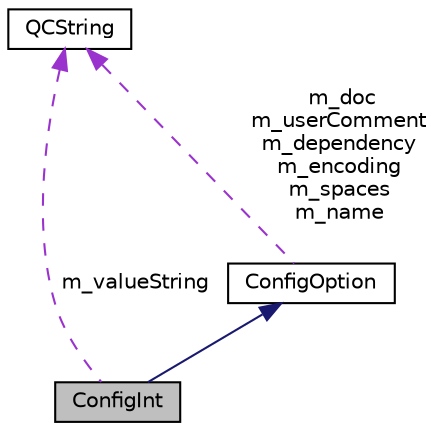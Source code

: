 digraph "ConfigInt"
{
 // INTERACTIVE_SVG=YES
 // LATEX_PDF_SIZE
  edge [fontname="Helvetica",fontsize="10",labelfontname="Helvetica",labelfontsize="10"];
  node [fontname="Helvetica",fontsize="10",shape=record];
  Node1 [label="ConfigInt",height=0.2,width=0.4,color="black", fillcolor="grey75", style="filled", fontcolor="black",tooltip="Class representing an integer type option."];
  Node2 -> Node1 [dir="back",color="midnightblue",fontsize="10",style="solid",fontname="Helvetica"];
  Node2 [label="ConfigOption",height=0.2,width=0.4,color="black", fillcolor="white", style="filled",URL="$d2/dd3/class_config_option.html",tooltip="Abstract base class for any configuration option."];
  Node3 -> Node2 [dir="back",color="darkorchid3",fontsize="10",style="dashed",label=" m_doc\nm_userComment\nm_dependency\nm_encoding\nm_spaces\nm_name" ,fontname="Helvetica"];
  Node3 [label="QCString",height=0.2,width=0.4,color="black", fillcolor="white", style="filled",URL="$d9/d45/class_q_c_string.html",tooltip="This is an alternative implementation of QCString."];
  Node3 -> Node1 [dir="back",color="darkorchid3",fontsize="10",style="dashed",label=" m_valueString" ,fontname="Helvetica"];
}
